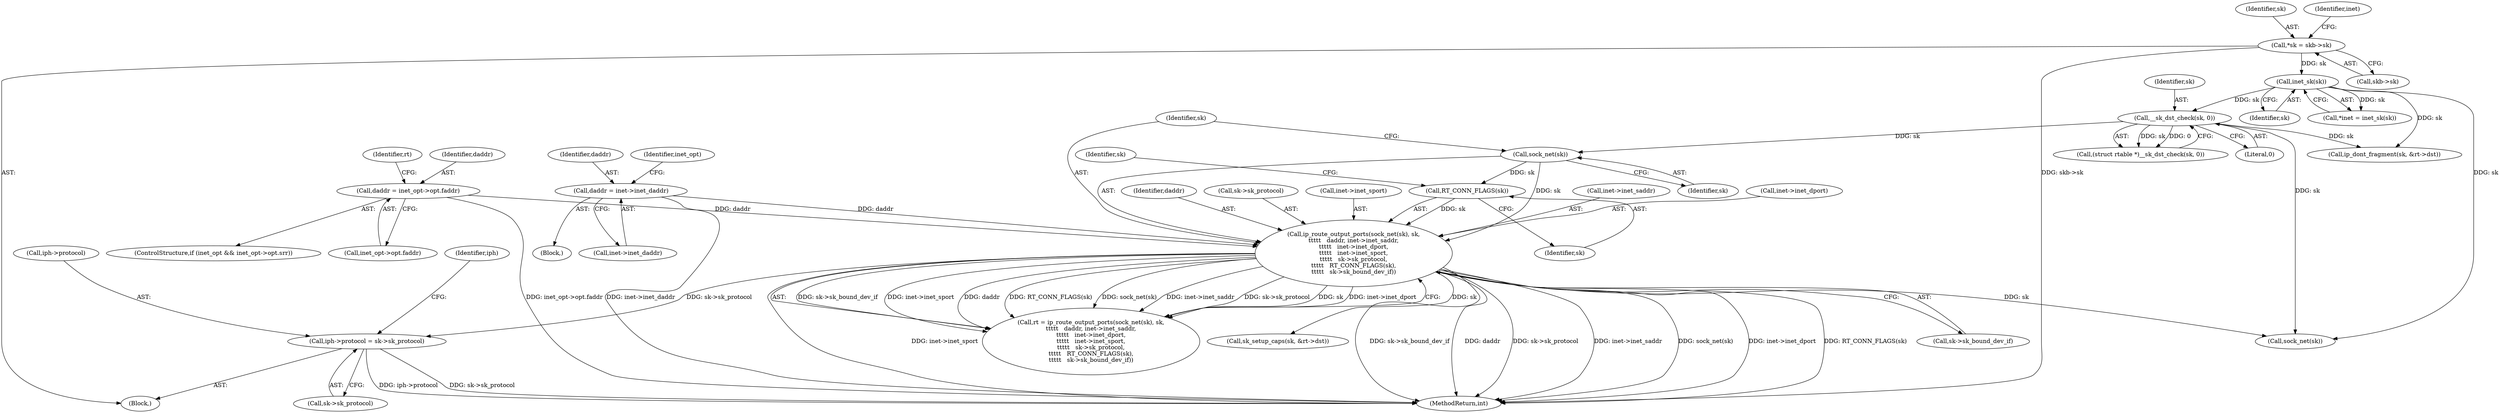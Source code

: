digraph "0_linux_f6d8bd051c391c1c0458a30b2a7abcd939329259_22@pointer" {
"1000303" [label="(Call,iph->protocol = sk->sk_protocol)"];
"1000175" [label="(Call,ip_route_output_ports(sock_net(sk), sk,\n\t\t\t\t\t   daddr, inet->inet_saddr,\n\t\t\t\t\t   inet->inet_dport,\n\t\t\t\t\t   inet->inet_sport,\n\t\t\t\t\t   sk->sk_protocol,\n\t\t\t\t\t   RT_CONN_FLAGS(sk),\n\t\t\t\t\t   sk->sk_bound_dev_if))"];
"1000176" [label="(Call,sock_net(sk))"];
"1000144" [label="(Call,__sk_dst_check(sk, 0))"];
"1000118" [label="(Call,inet_sk(sk))"];
"1000110" [label="(Call,*sk = skb->sk)"];
"1000192" [label="(Call,RT_CONN_FLAGS(sk))"];
"1000166" [label="(Call,daddr = inet_opt->opt.faddr)"];
"1000153" [label="(Call,daddr = inet->inet_daddr)"];
"1000166" [label="(Call,daddr = inet_opt->opt.faddr)"];
"1000160" [label="(Identifier,inet_opt)"];
"1000119" [label="(Identifier,sk)"];
"1000116" [label="(Call,*inet = inet_sk(sk))"];
"1000146" [label="(Literal,0)"];
"1000111" [label="(Identifier,sk)"];
"1000158" [label="(ControlStructure,if (inet_opt && inet_opt->opt.srr))"];
"1000175" [label="(Call,ip_route_output_ports(sock_net(sk), sk,\n\t\t\t\t\t   daddr, inet->inet_saddr,\n\t\t\t\t\t   inet->inet_dport,\n\t\t\t\t\t   inet->inet_sport,\n\t\t\t\t\t   sk->sk_protocol,\n\t\t\t\t\t   RT_CONN_FLAGS(sk),\n\t\t\t\t\t   sk->sk_bound_dev_if))"];
"1000201" [label="(Call,sk_setup_caps(sk, &rt->dst))"];
"1000142" [label="(Call,(struct rtable *)__sk_dst_check(sk, 0))"];
"1000155" [label="(Call,inet->inet_daddr)"];
"1000303" [label="(Call,iph->protocol = sk->sk_protocol)"];
"1000194" [label="(Call,sk->sk_bound_dev_if)"];
"1000108" [label="(Block,)"];
"1000176" [label="(Call,sock_net(sk))"];
"1000177" [label="(Identifier,sk)"];
"1000271" [label="(Call,ip_dont_fragment(sk, &rt->dst))"];
"1000179" [label="(Identifier,daddr)"];
"1000189" [label="(Call,sk->sk_protocol)"];
"1000192" [label="(Call,RT_CONN_FLAGS(sk))"];
"1000168" [label="(Call,inet_opt->opt.faddr)"];
"1000154" [label="(Identifier,daddr)"];
"1000167" [label="(Identifier,daddr)"];
"1000304" [label="(Call,iph->protocol)"];
"1000174" [label="(Identifier,rt)"];
"1000312" [label="(Identifier,iph)"];
"1000110" [label="(Call,*sk = skb->sk)"];
"1000307" [label="(Call,sk->sk_protocol)"];
"1000178" [label="(Identifier,sk)"];
"1000195" [label="(Identifier,sk)"];
"1000173" [label="(Call,rt = ip_route_output_ports(sock_net(sk), sk,\n\t\t\t\t\t   daddr, inet->inet_saddr,\n\t\t\t\t\t   inet->inet_dport,\n\t\t\t\t\t   inet->inet_sport,\n\t\t\t\t\t   sk->sk_protocol,\n\t\t\t\t\t   RT_CONN_FLAGS(sk),\n\t\t\t\t\t   sk->sk_bound_dev_if))"];
"1000186" [label="(Call,inet->inet_sport)"];
"1000112" [label="(Call,skb->sk)"];
"1000153" [label="(Call,daddr = inet->inet_daddr)"];
"1000151" [label="(Block,)"];
"1000145" [label="(Identifier,sk)"];
"1000180" [label="(Call,inet->inet_saddr)"];
"1000183" [label="(Call,inet->inet_dport)"];
"1000379" [label="(Call,sock_net(sk))"];
"1000193" [label="(Identifier,sk)"];
"1000118" [label="(Call,inet_sk(sk))"];
"1000144" [label="(Call,__sk_dst_check(sk, 0))"];
"1000387" [label="(MethodReturn,int)"];
"1000117" [label="(Identifier,inet)"];
"1000303" -> "1000108"  [label="AST: "];
"1000303" -> "1000307"  [label="CFG: "];
"1000304" -> "1000303"  [label="AST: "];
"1000307" -> "1000303"  [label="AST: "];
"1000312" -> "1000303"  [label="CFG: "];
"1000303" -> "1000387"  [label="DDG: sk->sk_protocol"];
"1000303" -> "1000387"  [label="DDG: iph->protocol"];
"1000175" -> "1000303"  [label="DDG: sk->sk_protocol"];
"1000175" -> "1000173"  [label="AST: "];
"1000175" -> "1000194"  [label="CFG: "];
"1000176" -> "1000175"  [label="AST: "];
"1000178" -> "1000175"  [label="AST: "];
"1000179" -> "1000175"  [label="AST: "];
"1000180" -> "1000175"  [label="AST: "];
"1000183" -> "1000175"  [label="AST: "];
"1000186" -> "1000175"  [label="AST: "];
"1000189" -> "1000175"  [label="AST: "];
"1000192" -> "1000175"  [label="AST: "];
"1000194" -> "1000175"  [label="AST: "];
"1000173" -> "1000175"  [label="CFG: "];
"1000175" -> "1000387"  [label="DDG: inet->inet_sport"];
"1000175" -> "1000387"  [label="DDG: sk->sk_bound_dev_if"];
"1000175" -> "1000387"  [label="DDG: daddr"];
"1000175" -> "1000387"  [label="DDG: sk->sk_protocol"];
"1000175" -> "1000387"  [label="DDG: inet->inet_saddr"];
"1000175" -> "1000387"  [label="DDG: sock_net(sk)"];
"1000175" -> "1000387"  [label="DDG: inet->inet_dport"];
"1000175" -> "1000387"  [label="DDG: RT_CONN_FLAGS(sk)"];
"1000175" -> "1000173"  [label="DDG: sk->sk_bound_dev_if"];
"1000175" -> "1000173"  [label="DDG: inet->inet_sport"];
"1000175" -> "1000173"  [label="DDG: daddr"];
"1000175" -> "1000173"  [label="DDG: RT_CONN_FLAGS(sk)"];
"1000175" -> "1000173"  [label="DDG: sock_net(sk)"];
"1000175" -> "1000173"  [label="DDG: inet->inet_saddr"];
"1000175" -> "1000173"  [label="DDG: sk->sk_protocol"];
"1000175" -> "1000173"  [label="DDG: sk"];
"1000175" -> "1000173"  [label="DDG: inet->inet_dport"];
"1000176" -> "1000175"  [label="DDG: sk"];
"1000192" -> "1000175"  [label="DDG: sk"];
"1000166" -> "1000175"  [label="DDG: daddr"];
"1000153" -> "1000175"  [label="DDG: daddr"];
"1000175" -> "1000201"  [label="DDG: sk"];
"1000175" -> "1000379"  [label="DDG: sk"];
"1000176" -> "1000177"  [label="CFG: "];
"1000177" -> "1000176"  [label="AST: "];
"1000178" -> "1000176"  [label="CFG: "];
"1000144" -> "1000176"  [label="DDG: sk"];
"1000176" -> "1000192"  [label="DDG: sk"];
"1000144" -> "1000142"  [label="AST: "];
"1000144" -> "1000146"  [label="CFG: "];
"1000145" -> "1000144"  [label="AST: "];
"1000146" -> "1000144"  [label="AST: "];
"1000142" -> "1000144"  [label="CFG: "];
"1000144" -> "1000142"  [label="DDG: sk"];
"1000144" -> "1000142"  [label="DDG: 0"];
"1000118" -> "1000144"  [label="DDG: sk"];
"1000144" -> "1000271"  [label="DDG: sk"];
"1000144" -> "1000379"  [label="DDG: sk"];
"1000118" -> "1000116"  [label="AST: "];
"1000118" -> "1000119"  [label="CFG: "];
"1000119" -> "1000118"  [label="AST: "];
"1000116" -> "1000118"  [label="CFG: "];
"1000118" -> "1000116"  [label="DDG: sk"];
"1000110" -> "1000118"  [label="DDG: sk"];
"1000118" -> "1000271"  [label="DDG: sk"];
"1000118" -> "1000379"  [label="DDG: sk"];
"1000110" -> "1000108"  [label="AST: "];
"1000110" -> "1000112"  [label="CFG: "];
"1000111" -> "1000110"  [label="AST: "];
"1000112" -> "1000110"  [label="AST: "];
"1000117" -> "1000110"  [label="CFG: "];
"1000110" -> "1000387"  [label="DDG: skb->sk"];
"1000192" -> "1000193"  [label="CFG: "];
"1000193" -> "1000192"  [label="AST: "];
"1000195" -> "1000192"  [label="CFG: "];
"1000166" -> "1000158"  [label="AST: "];
"1000166" -> "1000168"  [label="CFG: "];
"1000167" -> "1000166"  [label="AST: "];
"1000168" -> "1000166"  [label="AST: "];
"1000174" -> "1000166"  [label="CFG: "];
"1000166" -> "1000387"  [label="DDG: inet_opt->opt.faddr"];
"1000153" -> "1000151"  [label="AST: "];
"1000153" -> "1000155"  [label="CFG: "];
"1000154" -> "1000153"  [label="AST: "];
"1000155" -> "1000153"  [label="AST: "];
"1000160" -> "1000153"  [label="CFG: "];
"1000153" -> "1000387"  [label="DDG: inet->inet_daddr"];
}
